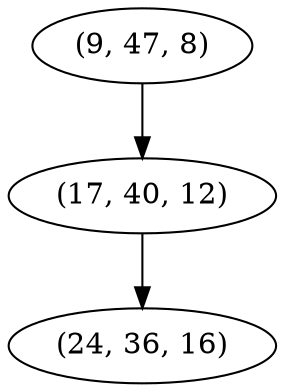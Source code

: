 digraph tree {
    "(9, 47, 8)";
    "(17, 40, 12)";
    "(24, 36, 16)";
    "(9, 47, 8)" -> "(17, 40, 12)";
    "(17, 40, 12)" -> "(24, 36, 16)";
}
